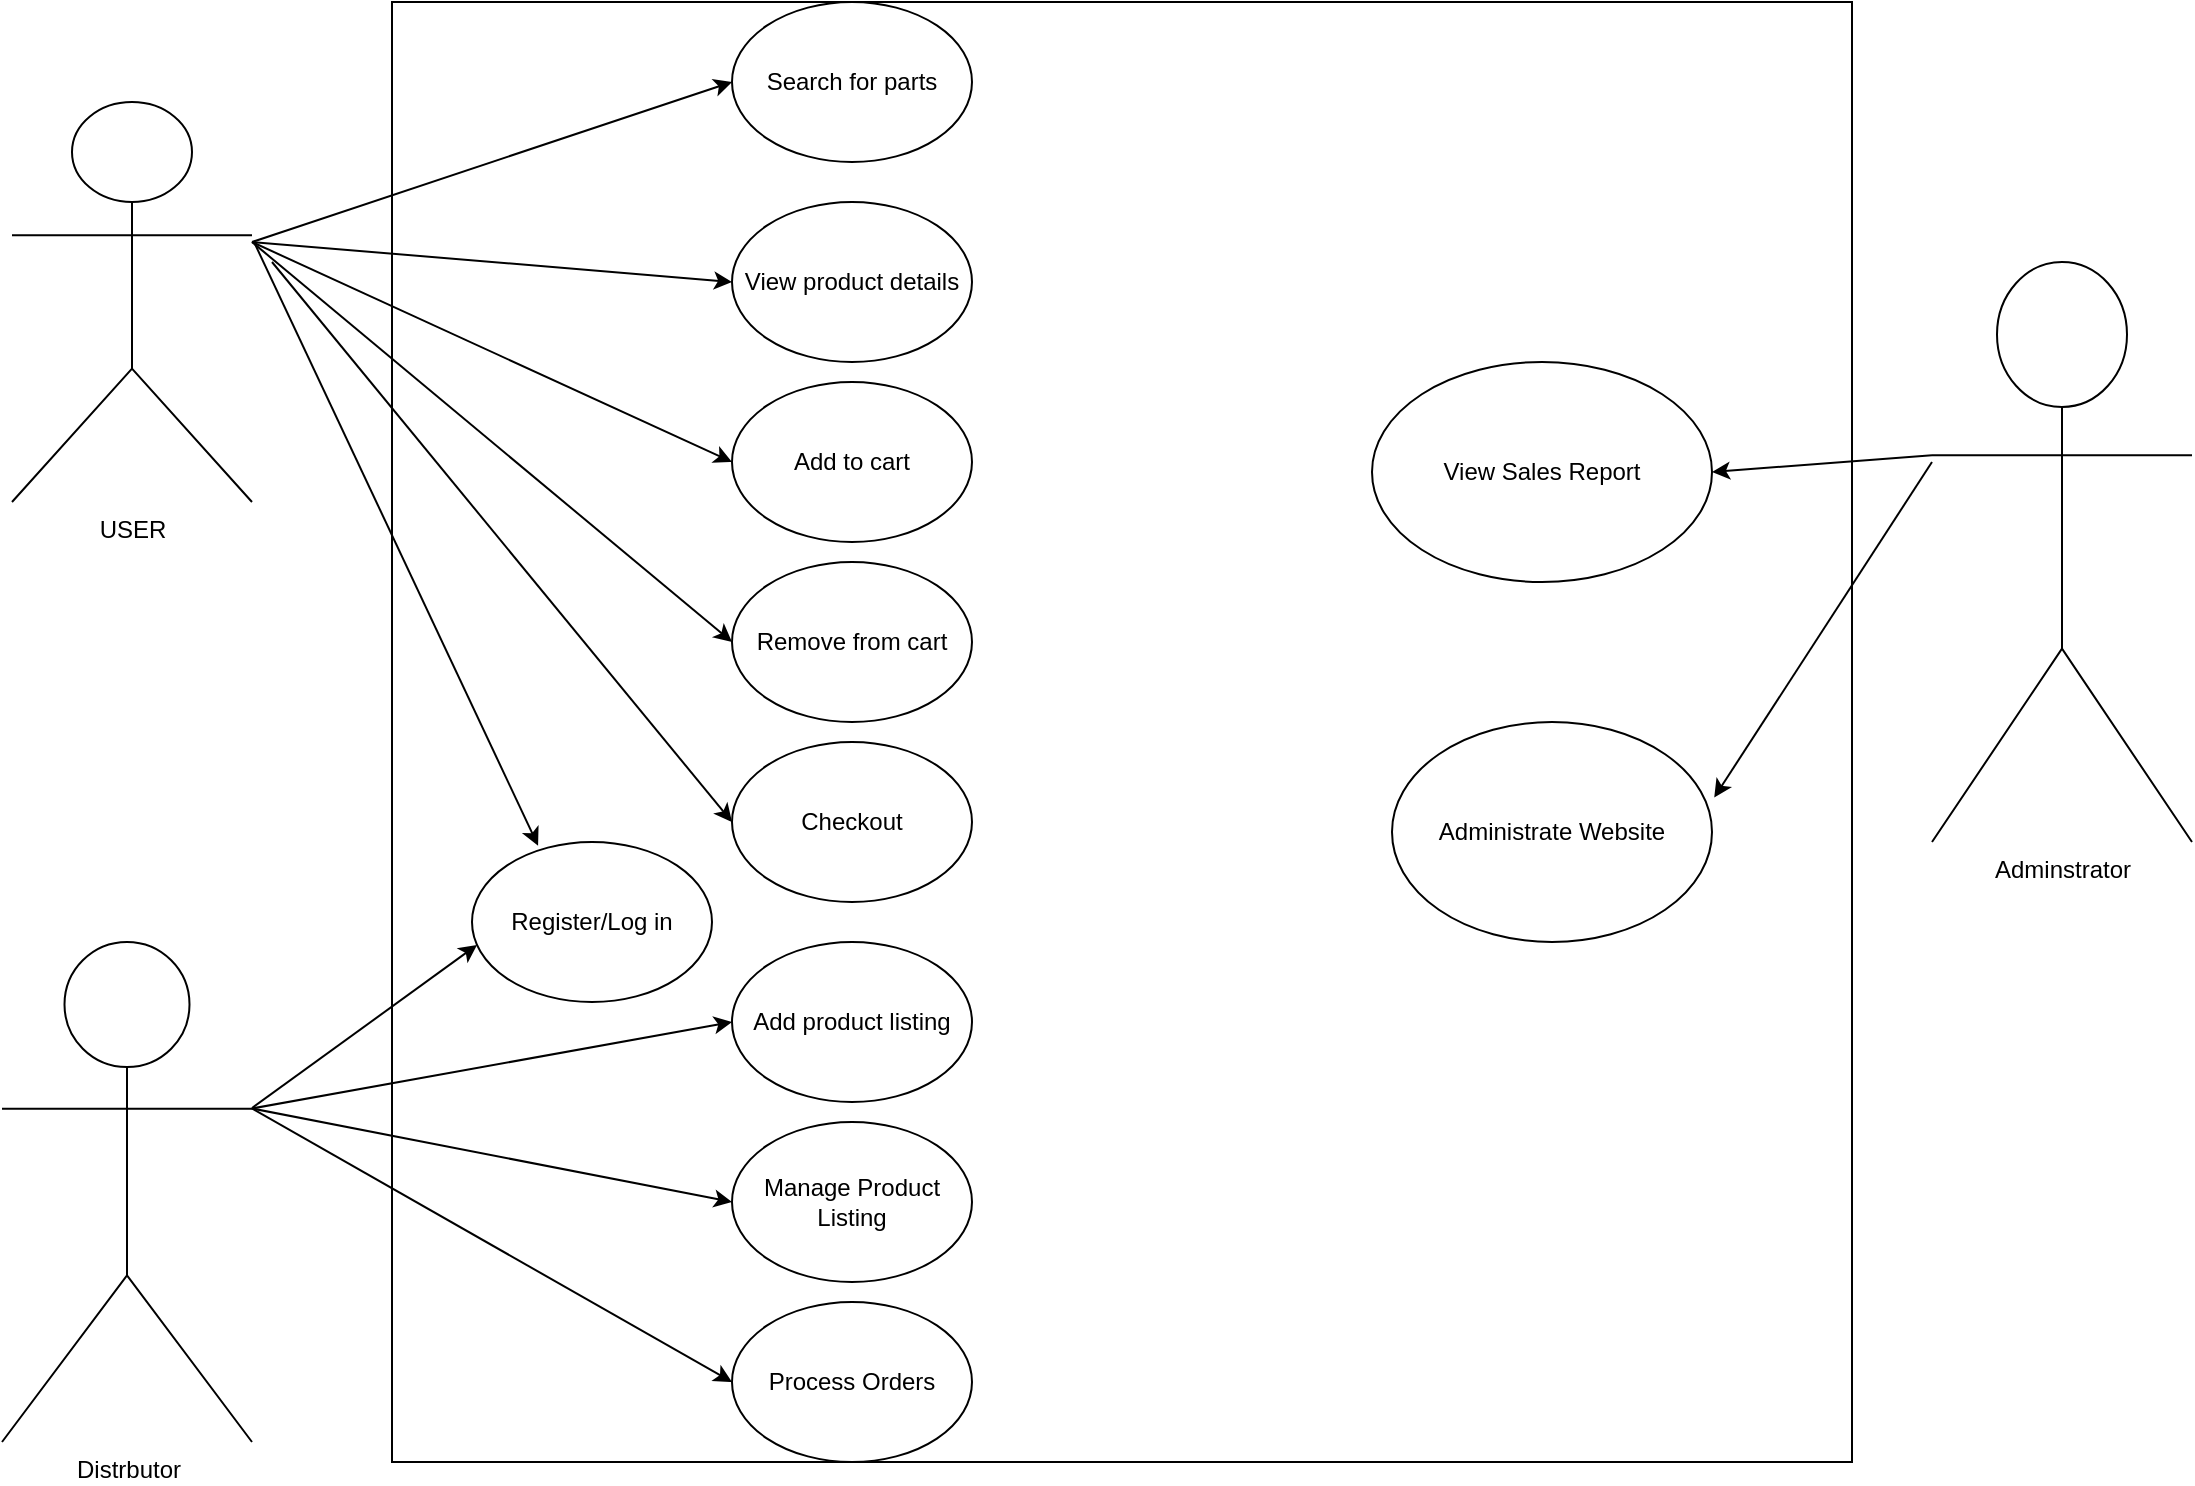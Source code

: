 <mxfile version="22.1.11" type="device">
  <diagram name="Page-1" id="4IOHUYWM5194ZtbtIpa6">
    <mxGraphModel dx="2345" dy="2049" grid="1" gridSize="10" guides="1" tooltips="1" connect="1" arrows="1" fold="1" page="1" pageScale="1" pageWidth="850" pageHeight="1100" math="0" shadow="0">
      <root>
        <mxCell id="0" />
        <mxCell id="1" parent="0" />
        <mxCell id="pnnpBeJH8T8yHyqbOEeg-1" value="" style="whiteSpace=wrap;html=1;aspect=fixed;" parent="1" vertex="1">
          <mxGeometry x="240" y="-990" width="730" height="730" as="geometry" />
        </mxCell>
        <mxCell id="pnnpBeJH8T8yHyqbOEeg-2" value="USER&lt;br&gt;" style="shape=umlActor;verticalLabelPosition=bottom;verticalAlign=top;html=1;outlineConnect=0;" parent="1" vertex="1">
          <mxGeometry x="50" y="-940" width="120" height="200" as="geometry" />
        </mxCell>
        <mxCell id="pnnpBeJH8T8yHyqbOEeg-4" value="Distrbutor" style="shape=umlActor;verticalLabelPosition=bottom;verticalAlign=top;html=1;outlineConnect=0;" parent="1" vertex="1">
          <mxGeometry x="45" y="-520" width="125" height="250" as="geometry" />
        </mxCell>
        <mxCell id="pnnpBeJH8T8yHyqbOEeg-9" value="Adminstrator&lt;br&gt;" style="shape=umlActor;verticalLabelPosition=bottom;verticalAlign=top;html=1;outlineConnect=0;" parent="1" vertex="1">
          <mxGeometry x="1010" y="-860" width="130" height="290" as="geometry" />
        </mxCell>
        <mxCell id="pnnpBeJH8T8yHyqbOEeg-11" value="Search for parts" style="ellipse;whiteSpace=wrap;html=1;" parent="1" vertex="1">
          <mxGeometry x="410" y="-990" width="120" height="80" as="geometry" />
        </mxCell>
        <mxCell id="pnnpBeJH8T8yHyqbOEeg-12" value="View product details" style="ellipse;whiteSpace=wrap;html=1;" parent="1" vertex="1">
          <mxGeometry x="410" y="-890" width="120" height="80" as="geometry" />
        </mxCell>
        <mxCell id="pnnpBeJH8T8yHyqbOEeg-13" value="Add to cart" style="ellipse;whiteSpace=wrap;html=1;" parent="1" vertex="1">
          <mxGeometry x="410" y="-800" width="120" height="80" as="geometry" />
        </mxCell>
        <mxCell id="pnnpBeJH8T8yHyqbOEeg-14" value="Remove from cart" style="ellipse;whiteSpace=wrap;html=1;" parent="1" vertex="1">
          <mxGeometry x="410" y="-710" width="120" height="80" as="geometry" />
        </mxCell>
        <mxCell id="pnnpBeJH8T8yHyqbOEeg-15" value="Checkout" style="ellipse;whiteSpace=wrap;html=1;" parent="1" vertex="1">
          <mxGeometry x="410" y="-620" width="120" height="80" as="geometry" />
        </mxCell>
        <mxCell id="pnnpBeJH8T8yHyqbOEeg-16" style="edgeStyle=orthogonalEdgeStyle;rounded=0;orthogonalLoop=1;jettySize=auto;html=1;exitX=0.5;exitY=1;exitDx=0;exitDy=0;" parent="1" source="pnnpBeJH8T8yHyqbOEeg-14" target="pnnpBeJH8T8yHyqbOEeg-14" edge="1">
          <mxGeometry relative="1" as="geometry" />
        </mxCell>
        <mxCell id="pnnpBeJH8T8yHyqbOEeg-19" value="Register/Log in" style="ellipse;whiteSpace=wrap;html=1;" parent="1" vertex="1">
          <mxGeometry x="280" y="-570" width="120" height="80" as="geometry" />
        </mxCell>
        <mxCell id="pnnpBeJH8T8yHyqbOEeg-20" value="Add product listing" style="ellipse;whiteSpace=wrap;html=1;" parent="1" vertex="1">
          <mxGeometry x="410" y="-520" width="120" height="80" as="geometry" />
        </mxCell>
        <mxCell id="pnnpBeJH8T8yHyqbOEeg-21" value="Manage Product Listing" style="ellipse;whiteSpace=wrap;html=1;" parent="1" vertex="1">
          <mxGeometry x="410" y="-430" width="120" height="80" as="geometry" />
        </mxCell>
        <mxCell id="pnnpBeJH8T8yHyqbOEeg-22" value="Process Orders" style="ellipse;whiteSpace=wrap;html=1;" parent="1" vertex="1">
          <mxGeometry x="410" y="-340" width="120" height="80" as="geometry" />
        </mxCell>
        <mxCell id="pnnpBeJH8T8yHyqbOEeg-23" style="edgeStyle=orthogonalEdgeStyle;rounded=0;orthogonalLoop=1;jettySize=auto;html=1;exitX=0.5;exitY=1;exitDx=0;exitDy=0;" parent="1" source="pnnpBeJH8T8yHyqbOEeg-15" target="pnnpBeJH8T8yHyqbOEeg-15" edge="1">
          <mxGeometry relative="1" as="geometry" />
        </mxCell>
        <mxCell id="pnnpBeJH8T8yHyqbOEeg-24" value="View Sales Report" style="ellipse;whiteSpace=wrap;html=1;" parent="1" vertex="1">
          <mxGeometry x="730" y="-810" width="170" height="110" as="geometry" />
        </mxCell>
        <mxCell id="pnnpBeJH8T8yHyqbOEeg-25" value="Administrate Website" style="ellipse;whiteSpace=wrap;html=1;" parent="1" vertex="1">
          <mxGeometry x="740" y="-630" width="160" height="110" as="geometry" />
        </mxCell>
        <mxCell id="ziZvh7bqmYsAGsQmSxaL-1" value="" style="endArrow=classic;html=1;rounded=0;exitX=0;exitY=0.333;exitDx=0;exitDy=0;exitPerimeter=0;entryX=1;entryY=0.5;entryDx=0;entryDy=0;" edge="1" parent="1" source="pnnpBeJH8T8yHyqbOEeg-9" target="pnnpBeJH8T8yHyqbOEeg-24">
          <mxGeometry width="50" height="50" relative="1" as="geometry">
            <mxPoint x="810" y="-670" as="sourcePoint" />
            <mxPoint x="860" y="-720" as="targetPoint" />
            <Array as="points" />
          </mxGeometry>
        </mxCell>
        <mxCell id="ziZvh7bqmYsAGsQmSxaL-5" value="" style="endArrow=classic;html=1;rounded=0;entryX=0;entryY=0.5;entryDx=0;entryDy=0;" edge="1" parent="1" target="pnnpBeJH8T8yHyqbOEeg-11">
          <mxGeometry width="50" height="50" relative="1" as="geometry">
            <mxPoint x="170" y="-870" as="sourcePoint" />
            <mxPoint x="220" y="-920" as="targetPoint" />
          </mxGeometry>
        </mxCell>
        <mxCell id="ziZvh7bqmYsAGsQmSxaL-9" value="" style="endArrow=classic;html=1;rounded=0;entryX=0;entryY=0.5;entryDx=0;entryDy=0;" edge="1" parent="1" target="pnnpBeJH8T8yHyqbOEeg-12">
          <mxGeometry width="50" height="50" relative="1" as="geometry">
            <mxPoint x="170" y="-870" as="sourcePoint" />
            <mxPoint x="220" y="-920" as="targetPoint" />
          </mxGeometry>
        </mxCell>
        <mxCell id="ziZvh7bqmYsAGsQmSxaL-10" value="" style="endArrow=classic;html=1;rounded=0;entryX=0;entryY=0.5;entryDx=0;entryDy=0;" edge="1" parent="1" target="pnnpBeJH8T8yHyqbOEeg-13">
          <mxGeometry width="50" height="50" relative="1" as="geometry">
            <mxPoint x="170" y="-870" as="sourcePoint" />
            <mxPoint x="410" y="-850" as="targetPoint" />
          </mxGeometry>
        </mxCell>
        <mxCell id="ziZvh7bqmYsAGsQmSxaL-11" value="" style="endArrow=classic;html=1;rounded=0;entryX=0;entryY=0.5;entryDx=0;entryDy=0;" edge="1" parent="1" target="pnnpBeJH8T8yHyqbOEeg-14">
          <mxGeometry width="50" height="50" relative="1" as="geometry">
            <mxPoint x="170" y="-870" as="sourcePoint" />
            <mxPoint x="420" y="-750" as="targetPoint" />
          </mxGeometry>
        </mxCell>
        <mxCell id="ziZvh7bqmYsAGsQmSxaL-12" value="" style="endArrow=classic;html=1;rounded=0;entryX=0;entryY=0.5;entryDx=0;entryDy=0;" edge="1" parent="1" target="pnnpBeJH8T8yHyqbOEeg-15">
          <mxGeometry width="50" height="50" relative="1" as="geometry">
            <mxPoint x="180" y="-860" as="sourcePoint" />
            <mxPoint x="420" y="-660" as="targetPoint" />
          </mxGeometry>
        </mxCell>
        <mxCell id="ziZvh7bqmYsAGsQmSxaL-13" value="" style="endArrow=classic;html=1;rounded=0;" edge="1" parent="1">
          <mxGeometry width="50" height="50" relative="1" as="geometry">
            <mxPoint x="171" y="-870" as="sourcePoint" />
            <mxPoint x="313.04" y="-568.166" as="targetPoint" />
          </mxGeometry>
        </mxCell>
        <mxCell id="ziZvh7bqmYsAGsQmSxaL-15" value="" style="endArrow=classic;html=1;rounded=0;entryX=0.021;entryY=0.606;entryDx=0;entryDy=0;entryPerimeter=0;" edge="1" parent="1">
          <mxGeometry width="50" height="50" relative="1" as="geometry">
            <mxPoint x="170" y="-437" as="sourcePoint" />
            <mxPoint x="282.52" y="-518.52" as="targetPoint" />
          </mxGeometry>
        </mxCell>
        <mxCell id="ziZvh7bqmYsAGsQmSxaL-16" value="" style="endArrow=classic;html=1;rounded=0;entryX=0;entryY=0.5;entryDx=0;entryDy=0;exitX=1;exitY=0.333;exitDx=0;exitDy=0;exitPerimeter=0;" edge="1" parent="1" source="pnnpBeJH8T8yHyqbOEeg-4" target="pnnpBeJH8T8yHyqbOEeg-20">
          <mxGeometry width="50" height="50" relative="1" as="geometry">
            <mxPoint x="180" y="-427" as="sourcePoint" />
            <mxPoint x="292.52" y="-508.52" as="targetPoint" />
          </mxGeometry>
        </mxCell>
        <mxCell id="ziZvh7bqmYsAGsQmSxaL-17" value="" style="endArrow=classic;html=1;rounded=0;entryX=0;entryY=0.5;entryDx=0;entryDy=0;exitX=1;exitY=0.333;exitDx=0;exitDy=0;exitPerimeter=0;" edge="1" parent="1" source="pnnpBeJH8T8yHyqbOEeg-4" target="pnnpBeJH8T8yHyqbOEeg-21">
          <mxGeometry width="50" height="50" relative="1" as="geometry">
            <mxPoint x="180" y="-427" as="sourcePoint" />
            <mxPoint x="420" y="-470" as="targetPoint" />
          </mxGeometry>
        </mxCell>
        <mxCell id="ziZvh7bqmYsAGsQmSxaL-18" value="" style="endArrow=classic;html=1;rounded=0;entryX=0;entryY=0.5;entryDx=0;entryDy=0;exitX=1;exitY=0.333;exitDx=0;exitDy=0;exitPerimeter=0;" edge="1" parent="1" source="pnnpBeJH8T8yHyqbOEeg-4" target="pnnpBeJH8T8yHyqbOEeg-22">
          <mxGeometry width="50" height="50" relative="1" as="geometry">
            <mxPoint x="180" y="-427" as="sourcePoint" />
            <mxPoint x="420" y="-380" as="targetPoint" />
          </mxGeometry>
        </mxCell>
        <mxCell id="ziZvh7bqmYsAGsQmSxaL-19" value="" style="endArrow=classic;html=1;rounded=0;entryX=1.007;entryY=0.343;entryDx=0;entryDy=0;entryPerimeter=0;" edge="1" parent="1" target="pnnpBeJH8T8yHyqbOEeg-25">
          <mxGeometry width="50" height="50" relative="1" as="geometry">
            <mxPoint x="1010" y="-760" as="sourcePoint" />
            <mxPoint x="910" y="-745" as="targetPoint" />
            <Array as="points" />
          </mxGeometry>
        </mxCell>
      </root>
    </mxGraphModel>
  </diagram>
</mxfile>
